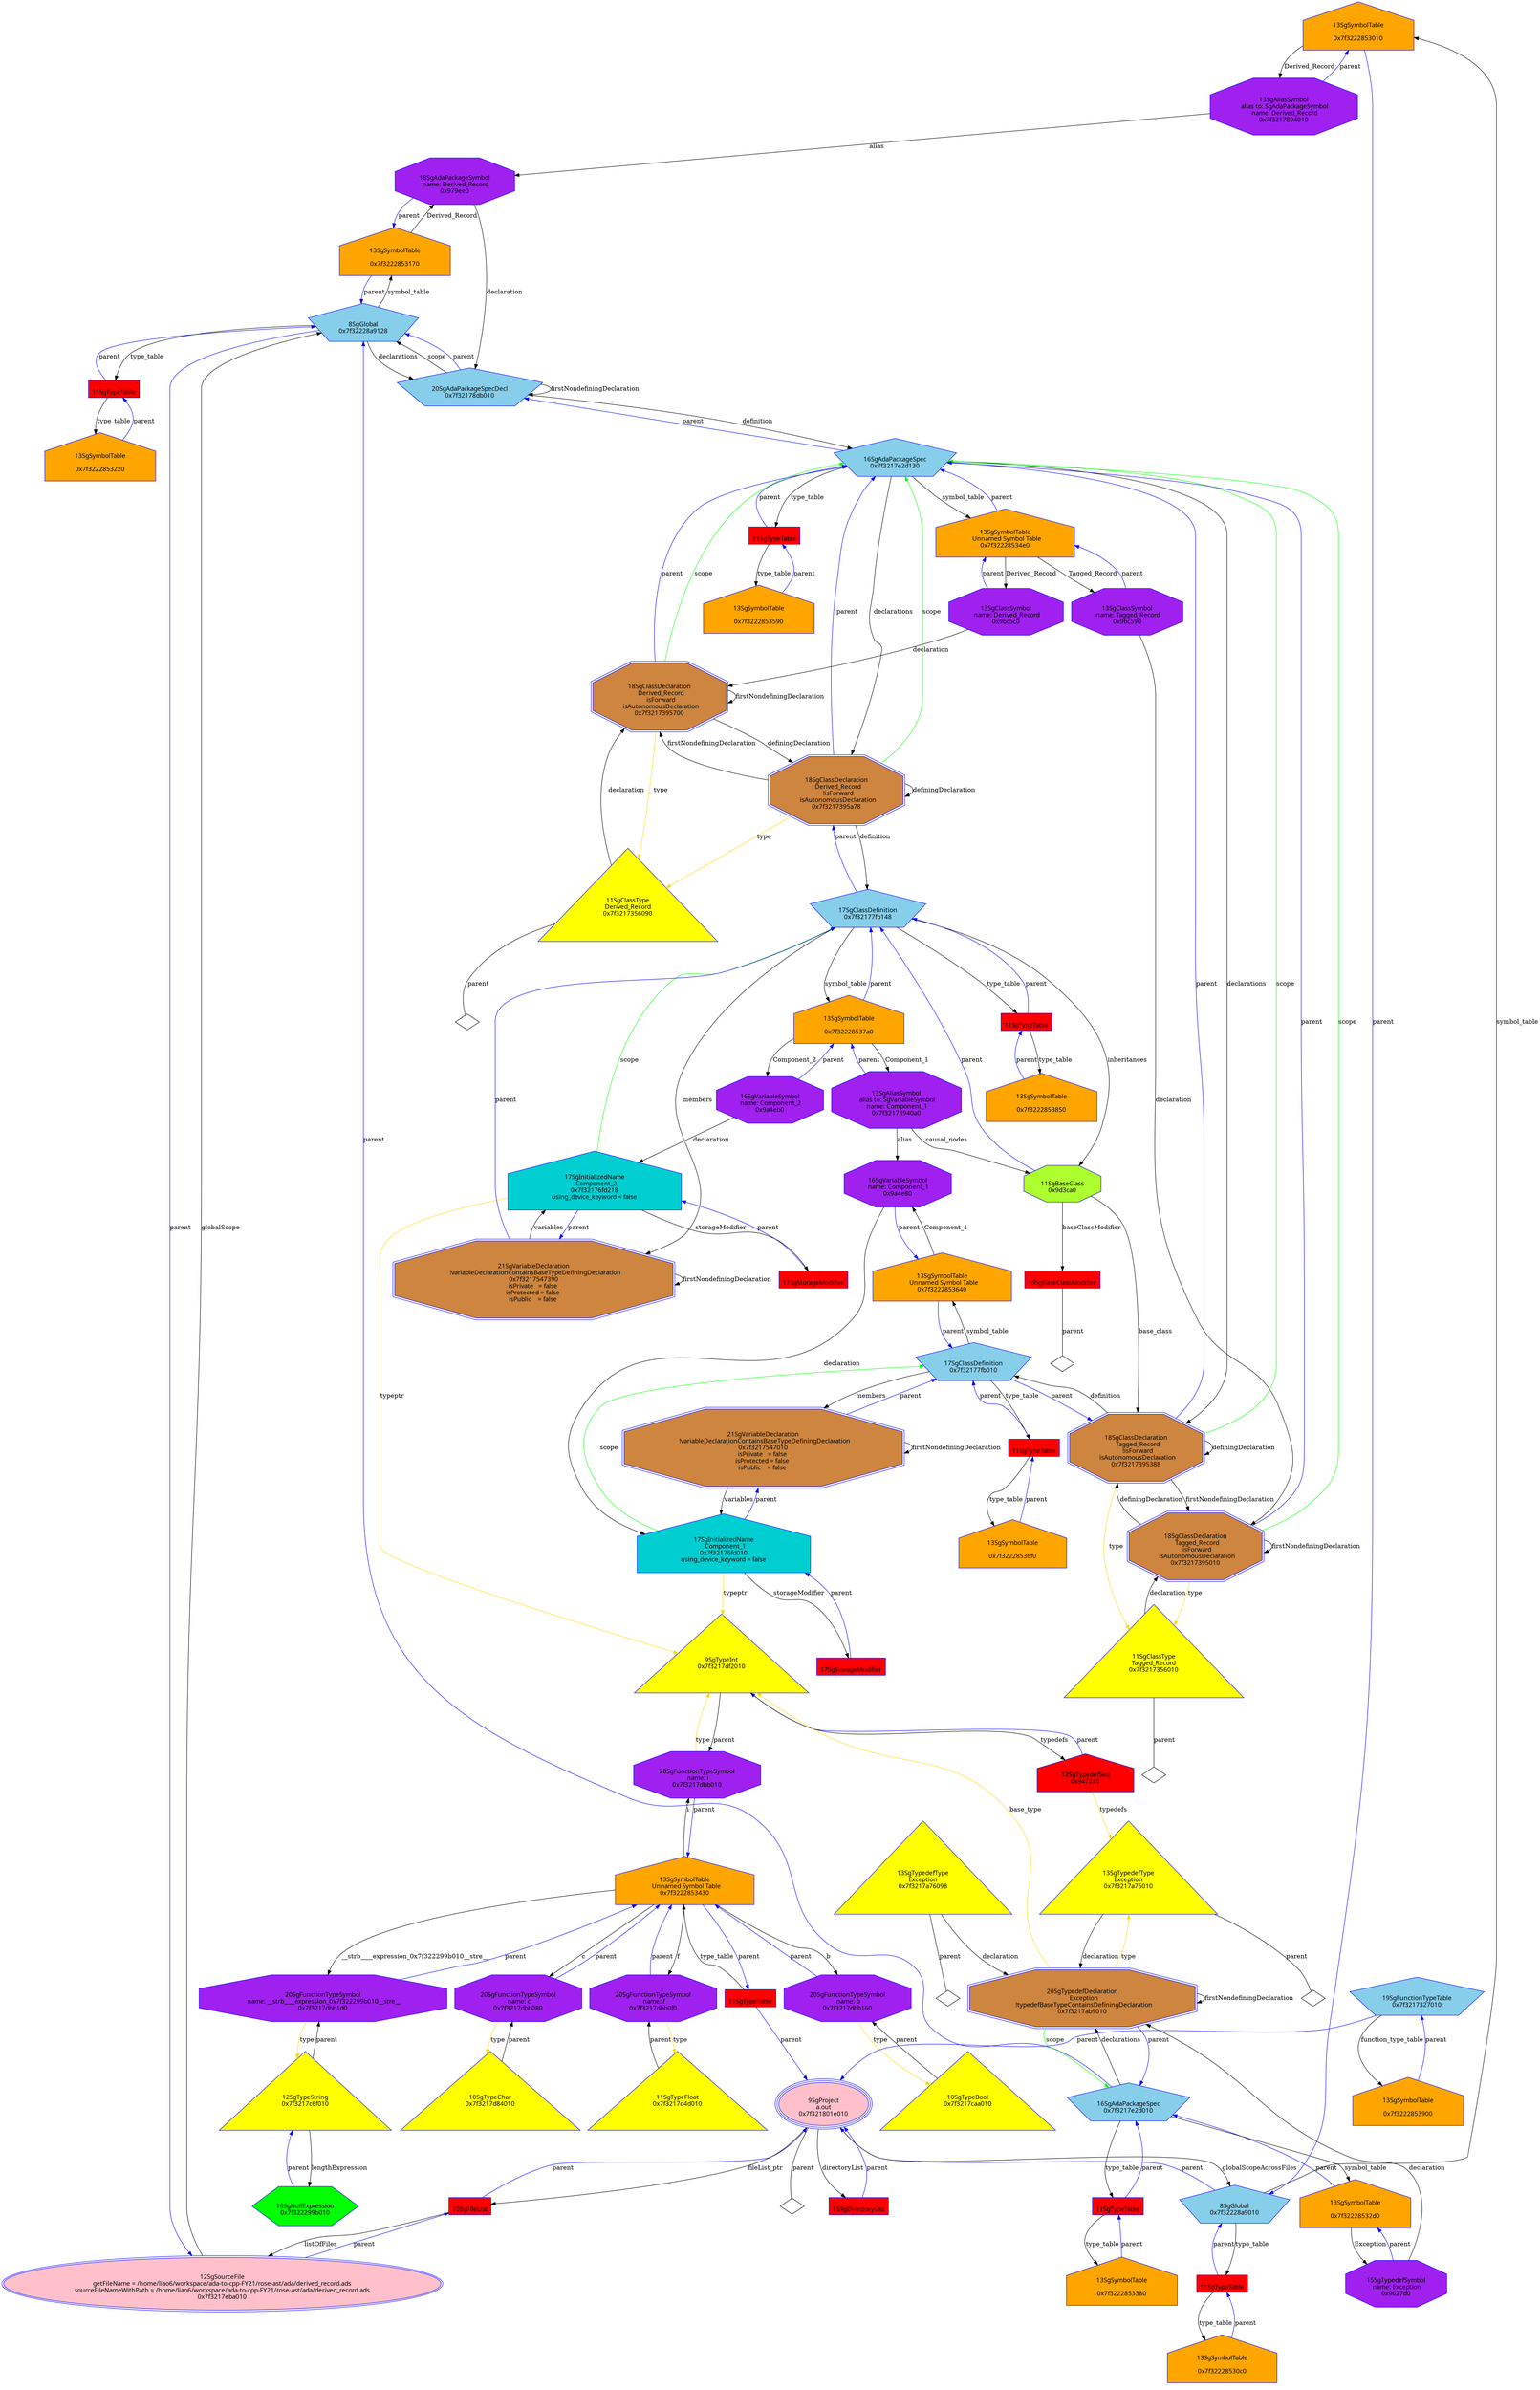 digraph "Gderived_record.ads.dot" {
"0x7f3222853010"[label="\n13SgSymbolTable\n  \n  0x7f3222853010  " shape=house,regular=0,URL="\N",tooltip="more info at \N",sides=5,peripheries=1,color="blue",fillcolor=orange,fontname="7x13bold",fontcolor=black,style=filled];
"0x7f3222853010" -> "0x7f3217894010"[label="Derived_Record" dir=forward ];
"0x7f3222853010" -> "0x7f32228a9010"[label="parent" color="blue" dir=forward ];
"0x7f32228530c0"[label="\n13SgSymbolTable\n  \n  0x7f32228530c0  " shape=house,regular=0,URL="\N",tooltip="more info at \N",sides=5,peripheries=1,color="blue",fillcolor=orange,fontname="7x13bold",fontcolor=black,style=filled];
"0x7f32228530c0" -> "0x8a4a00"[label="parent" color="blue" dir=forward ];
"0x7f3222853170"[label="\n13SgSymbolTable\n  \n  0x7f3222853170  " shape=house,regular=0,URL="\N",tooltip="more info at \N",sides=5,peripheries=1,color="blue",fillcolor=orange,fontname="7x13bold",fontcolor=black,style=filled];
"0x7f3222853170" -> "0x979ee0"[label="Derived_Record" dir=forward ];
"0x7f3222853170" -> "0x7f32228a9128"[label="parent" color="blue" dir=forward ];
"0x7f3222853220"[label="\n13SgSymbolTable\n  \n  0x7f3222853220  " shape=house,regular=0,URL="\N",tooltip="more info at \N",sides=5,peripheries=1,color="blue",fillcolor=orange,fontname="7x13bold",fontcolor=black,style=filled];
"0x7f3222853220" -> "0x8a4a28"[label="parent" color="blue" dir=forward ];
"0x7f32228532d0"[label="\n13SgSymbolTable\n  \n  0x7f32228532d0  " shape=house,regular=0,URL="\N",tooltip="more info at \N",sides=5,peripheries=1,color="blue",fillcolor=orange,fontname="7x13bold",fontcolor=black,style=filled];
"0x7f32228532d0" -> "0x9627d0"[label="Exception" dir=forward ];
"0x7f32228532d0" -> "0x7f3217e2d010"[label="parent" color="blue" dir=forward ];
"0x7f3222853380"[label="\n13SgSymbolTable\n  \n  0x7f3222853380  " shape=house,regular=0,URL="\N",tooltip="more info at \N",sides=5,peripheries=1,color="blue",fillcolor=orange,fontname="7x13bold",fontcolor=black,style=filled];
"0x7f3222853380" -> "0x8a4a50"[label="parent" color="blue" dir=forward ];
"0x7f3222853430"[label="\n13SgSymbolTable\n  Unnamed Symbol Table\n  0x7f3222853430  " shape=house,regular=0,URL="\N",tooltip="more info at \N",sides=5,peripheries=1,color="blue",fillcolor=orange,fontname="7x13bold",fontcolor=black,style=filled];
"0x7f3222853430" -> "0x7f3217dbb1d0"[label="__strb____expression_0x7f322299b010__stre__" dir=forward ];
"0x7f3222853430" -> "0x7f3217dbb160"[label="b" dir=forward ];
"0x7f3222853430" -> "0x7f3217dbb0f0"[label="f" dir=forward ];
"0x7f3222853430" -> "0x7f3217dbb080"[label="c" dir=forward ];
"0x7f3222853430" -> "0x7f3217dbb010"[label="i" dir=forward ];
"0x7f3222853430" -> "0x8a4a78"[label="parent" color="blue" dir=forward ];
"0x7f32228534e0"[label="\n13SgSymbolTable\n  Unnamed Symbol Table\n  0x7f32228534e0  " shape=house,regular=0,URL="\N",tooltip="more info at \N",sides=5,peripheries=1,color="blue",fillcolor=orange,fontname="7x13bold",fontcolor=black,style=filled];
"0x7f32228534e0" -> "0x9bc5c0"[label="Derived_Record" dir=forward ];
"0x7f32228534e0" -> "0x9bc590"[label="Tagged_Record" dir=forward ];
"0x7f32228534e0" -> "0x7f3217e2d130"[label="parent" color="blue" dir=forward ];
"0x7f3222853590"[label="\n13SgSymbolTable\n  \n  0x7f3222853590  " shape=house,regular=0,URL="\N",tooltip="more info at \N",sides=5,peripheries=1,color="blue",fillcolor=orange,fontname="7x13bold",fontcolor=black,style=filled];
"0x7f3222853590" -> "0x8a4aa0"[label="parent" color="blue" dir=forward ];
"0x7f3222853640"[label="\n13SgSymbolTable\n  Unnamed Symbol Table\n  0x7f3222853640  " shape=house,regular=0,URL="\N",tooltip="more info at \N",sides=5,peripheries=1,color="blue",fillcolor=orange,fontname="7x13bold",fontcolor=black,style=filled];
"0x7f3222853640" -> "0x9a4e80"[label="Component_1" dir=forward ];
"0x7f3222853640" -> "0x7f32177fb010"[label="parent" color="blue" dir=forward ];
"0x7f32228536f0"[label="\n13SgSymbolTable\n  \n  0x7f32228536f0  " shape=house,regular=0,URL="\N",tooltip="more info at \N",sides=5,peripheries=1,color="blue",fillcolor=orange,fontname="7x13bold",fontcolor=black,style=filled];
"0x7f32228536f0" -> "0x8a4ac8"[label="parent" color="blue" dir=forward ];
"0x7f32228537a0"[label="\n13SgSymbolTable\n  \n  0x7f32228537a0  " shape=house,regular=0,URL="\N",tooltip="more info at \N",sides=5,peripheries=1,color="blue",fillcolor=orange,fontname="7x13bold",fontcolor=black,style=filled];
"0x7f32228537a0" -> "0x7f32178940a0"[label="Component_1" dir=forward ];
"0x7f32228537a0" -> "0x9a4eb0"[label="Component_2" dir=forward ];
"0x7f32228537a0" -> "0x7f32177fb148"[label="parent" color="blue" dir=forward ];
"0x7f3222853850"[label="\n13SgSymbolTable\n  \n  0x7f3222853850  " shape=house,regular=0,URL="\N",tooltip="more info at \N",sides=5,peripheries=1,color="blue",fillcolor=orange,fontname="7x13bold",fontcolor=black,style=filled];
"0x7f3222853850" -> "0x8a4af0"[label="parent" color="blue" dir=forward ];
"0x7f3222853900"[label="\n13SgSymbolTable\n  \n  0x7f3222853900  " shape=house,regular=0,URL="\N",tooltip="more info at \N",sides=5,peripheries=1,color="blue",fillcolor=orange,fontname="7x13bold",fontcolor=black,style=filled];
"0x7f3222853900" -> "0x7f3217327010"[label="parent" color="blue" dir=forward ];
"0x9915f0"[label="\n17SgStorageModifier" shape=polygon,regular=0,URL="\N",tooltip="more info at \N",sides=4,peripheries=1,color="blue",fillcolor=red,fontname="7x13bold",fontcolor=black,style=filled];
"0x9915f0" -> "0x7f32176fd010"[label="parent" color="blue" dir=forward ];
"0x991618"[label="\n17SgStorageModifier" shape=polygon,regular=0,URL="\N",tooltip="more info at \N",sides=4,peripheries=1,color="blue",fillcolor=red,fontname="7x13bold",fontcolor=black,style=filled];
"0x991618" -> "0x7f32176fd218"[label="parent" color="blue" dir=forward ];
"0x7f322282b010"[label="\n19SgBaseClassModifier" shape=polygon,regular=0,URL="\N",tooltip="more info at \N",sides=4,peripheries=1,color="blue",fillcolor=red,fontname="7x13bold",fontcolor=black,style=filled];
"0x7f322282b010" -> "0x7f322282b010__parent__null"[label="parent" dir=none ];
"0x7f322282b010__parent__null"[label="" shape=diamond ];
"0x7f3217eba010"[label="\n12SgSourceFile\n  getFileName = /home/liao6/workspace/ada-to-cpp-FY21/rose-ast/ada/derived_record.ads  \n  sourceFileNameWithPath = /home/liao6/workspace/ada-to-cpp-FY21/rose-ast/ada/derived_record.ads  \n  0x7f3217eba010  " shape=ellipse,regular=0,URL="\N",tooltip="more info at \N",sides=5,peripheries=2,color="blue",fillcolor=pink,fontname="7x13bold",fontcolor=black,style=filled];
"0x7f3217eba010" -> "0x7f32228a9128"[label="globalScope" dir=forward ];
"0x7f3217eba010" -> "0x869f80"[label="parent" color="blue" dir=forward ];
"0x869f80"[label="\n10SgFileList" shape=polygon,regular=0,URL="\N",tooltip="more info at \N",sides=4,peripheries=1,color="blue",fillcolor=red,fontname="7x13bold",fontcolor=black,style=filled];
"0x869f80" -> "0x7f3217eba010"[label="listOfFiles" dir=forward ];
"0x869f80" -> "0x7f321801e010"[label="parent" color="blue" dir=forward ];
"0x889390"[label="\n15SgDirectoryList" shape=polygon,regular=0,URL="\N",tooltip="more info at \N",sides=4,peripheries=1,color="blue",fillcolor=red,fontname="7x13bold",fontcolor=black,style=filled];
"0x889390" -> "0x7f321801e010"[label="parent" color="blue" dir=forward ];
"0x7f321801e010"[label="\n9SgProject\n  a.out  \n  0x7f321801e010  " shape=ellipse,regular=0,URL="\N",tooltip="more info at \N",sides=5,peripheries=3,color="blue",fillcolor=pink,fontname="7x13bold",fontcolor=black,style=filled];
"0x7f321801e010" -> "0x869f80"[label="fileList_ptr" dir=forward ];
"0x7f321801e010" -> "0x889390"[label="directoryList" dir=forward ];
"0x7f321801e010" -> "0x7f32228a9010"[label="globalScopeAcrossFiles" dir=forward ];
"0x7f321801e010" -> "0x7f321801e010__parent__null"[label="parent" dir=none ];
"0x7f321801e010__parent__null"[label="" shape=diamond ];
"0x947240"[label="\n12SgTypedefSeq\n  0x947240  " shape=house,regular=0,URL="\N",tooltip="more info at \N",sides=5,peripheries=1,color="blue",fillcolor=red,fontname="7x13bold",fontcolor=black,style=filled];
"0x947240" -> "0x7f3217a76010"[label="typedefs" color="gold1" dir=forward ];
"0x947240" -> "0x7f3217df2010"[label="parent" color="blue" dir=forward ];
"0x9d3ca0"[label="\n11SgBaseClass\n  0x9d3ca0  " shape=polygon,regular=0,URL="\N",tooltip="more info at \N",sides=8,peripheries=1,color="blue",fillcolor=greenyellow,fontname="7x13bold",fontcolor=black,style=filled];
"0x9d3ca0" -> "0x7f3217395388"[label="base_class" dir=forward ];
"0x9d3ca0" -> "0x7f322282b010"[label="baseClassModifier" dir=forward ];
"0x9d3ca0" -> "0x7f32177fb148"[label="parent" color="blue" dir=forward ];
"0x8a4a00"[label="\n11SgTypeTable" shape=polygon,regular=0,URL="\N",tooltip="more info at \N",sides=4,peripheries=1,color="blue",fillcolor=red,fontname="7x13bold",fontcolor=black,style=filled];
"0x8a4a00" -> "0x7f32228530c0"[label="type_table" dir=forward ];
"0x8a4a00" -> "0x7f32228a9010"[label="parent" color="blue" dir=forward ];
"0x8a4a28"[label="\n11SgTypeTable" shape=polygon,regular=0,URL="\N",tooltip="more info at \N",sides=4,peripheries=1,color="blue",fillcolor=red,fontname="7x13bold",fontcolor=black,style=filled];
"0x8a4a28" -> "0x7f3222853220"[label="type_table" dir=forward ];
"0x8a4a28" -> "0x7f32228a9128"[label="parent" color="blue" dir=forward ];
"0x8a4a50"[label="\n11SgTypeTable" shape=polygon,regular=0,URL="\N",tooltip="more info at \N",sides=4,peripheries=1,color="blue",fillcolor=red,fontname="7x13bold",fontcolor=black,style=filled];
"0x8a4a50" -> "0x7f3222853380"[label="type_table" dir=forward ];
"0x8a4a50" -> "0x7f3217e2d010"[label="parent" color="blue" dir=forward ];
"0x8a4a78"[label="\n11SgTypeTable" shape=polygon,regular=0,URL="\N",tooltip="more info at \N",sides=4,peripheries=1,color="blue",fillcolor=red,fontname="7x13bold",fontcolor=black,style=filled];
"0x8a4a78" -> "0x7f3222853430"[label="type_table" dir=forward ];
"0x8a4a78" -> "0x7f321801e010"[label="parent" color="blue" dir=forward ];
"0x8a4aa0"[label="\n11SgTypeTable" shape=polygon,regular=0,URL="\N",tooltip="more info at \N",sides=4,peripheries=1,color="blue",fillcolor=red,fontname="7x13bold",fontcolor=black,style=filled];
"0x8a4aa0" -> "0x7f3222853590"[label="type_table" dir=forward ];
"0x8a4aa0" -> "0x7f3217e2d130"[label="parent" color="blue" dir=forward ];
"0x8a4ac8"[label="\n11SgTypeTable" shape=polygon,regular=0,URL="\N",tooltip="more info at \N",sides=4,peripheries=1,color="blue",fillcolor=red,fontname="7x13bold",fontcolor=black,style=filled];
"0x8a4ac8" -> "0x7f32228536f0"[label="type_table" dir=forward ];
"0x8a4ac8" -> "0x7f32177fb010"[label="parent" color="blue" dir=forward ];
"0x8a4af0"[label="\n11SgTypeTable" shape=polygon,regular=0,URL="\N",tooltip="more info at \N",sides=4,peripheries=1,color="blue",fillcolor=red,fontname="7x13bold",fontcolor=black,style=filled];
"0x8a4af0" -> "0x7f3222853850"[label="type_table" dir=forward ];
"0x8a4af0" -> "0x7f32177fb148"[label="parent" color="blue" dir=forward ];
"0x7f3217d84010"[label="\n10SgTypeChar\n  0x7f3217d84010  \n   \n   " shape=polygon,regular=0,URL="\N",tooltip="more info at \N",sides=3,peripheries=1,color="blue",fillcolor=yellow,fontname="7x13bold",fontcolor=black,style=filled];
"0x7f3217d84010" -> "0x7f3217dbb080"[label="parent" dir=forward ];
"0x7f3217df2010"[label="\n9SgTypeInt\n  0x7f3217df2010  \n   \n   " shape=polygon,regular=0,URL="\N",tooltip="more info at \N",sides=3,peripheries=1,color="blue",fillcolor=yellow,fontname="7x13bold",fontcolor=black,style=filled];
"0x7f3217df2010" -> "0x947240"[label="typedefs" dir=forward ];
"0x7f3217df2010" -> "0x7f3217dbb010"[label="parent" dir=forward ];
"0x7f3217d4d010"[label="\n11SgTypeFloat\n  0x7f3217d4d010  \n   \n   " shape=polygon,regular=0,URL="\N",tooltip="more info at \N",sides=3,peripheries=1,color="blue",fillcolor=yellow,fontname="7x13bold",fontcolor=black,style=filled];
"0x7f3217d4d010" -> "0x7f3217dbb0f0"[label="parent" dir=forward ];
"0x7f3217c6f010"[label="\n12SgTypeString\n  0x7f3217c6f010  \n   \n   " shape=polygon,regular=0,URL="\N",tooltip="more info at \N",sides=3,peripheries=1,color="blue",fillcolor=yellow,fontname="7x13bold",fontcolor=black,style=filled];
"0x7f3217c6f010" -> "0x7f322299b010"[label="lengthExpression" dir=forward ];
"0x7f3217c6f010" -> "0x7f3217dbb1d0"[label="parent" dir=forward ];
"0x7f3217caa010"[label="\n10SgTypeBool\n  0x7f3217caa010  \n   \n   " shape=polygon,regular=0,URL="\N",tooltip="more info at \N",sides=3,peripheries=1,color="blue",fillcolor=yellow,fontname="7x13bold",fontcolor=black,style=filled];
"0x7f3217caa010" -> "0x7f3217dbb160"[label="parent" dir=forward ];
"0x7f3217a76010"[label="\n13SgTypedefType\nException\n  0x7f3217a76010  \n   \n   " shape=polygon,regular=0,URL="\N",tooltip="more info at \N",sides=3,peripheries=1,color="blue",fillcolor=yellow,fontname="7x13bold",fontcolor=black,style=filled];
"0x7f3217a76010" -> "0x7f3217ab9010"[label="declaration" dir=forward ];
"0x7f3217a76010" -> "0x7f3217a76010__parent__null"[label="parent" dir=none ];
"0x7f3217a76010__parent__null"[label="" shape=diamond ];
"0x7f3217a76098"[label="\n13SgTypedefType\nException\n  0x7f3217a76098  \n   \n   " shape=polygon,regular=0,URL="\N",tooltip="more info at \N",sides=3,peripheries=1,color="blue",fillcolor=yellow,fontname="7x13bold",fontcolor=black,style=filled];
"0x7f3217a76098" -> "0x7f3217ab9010"[label="declaration" dir=forward ];
"0x7f3217a76098" -> "0x7f3217a76098__parent__null"[label="parent" dir=none ];
"0x7f3217a76098__parent__null"[label="" shape=diamond ];
"0x7f3217356010"[label="\n11SgClassType\nTagged_Record\n  0x7f3217356010  \n   \n   " shape=polygon,regular=0,URL="\N",tooltip="more info at \N",sides=3,peripheries=1,color="blue",fillcolor=yellow,fontname="7x13bold",fontcolor=black,style=filled];
"0x7f3217356010" -> "0x7f3217395010"[label="declaration" dir=forward ];
"0x7f3217356010" -> "0x7f3217356010__parent__null"[label="parent" dir=none ];
"0x7f3217356010__parent__null"[label="" shape=diamond ];
"0x7f3217356090"[label="\n11SgClassType\nDerived_Record\n  0x7f3217356090  \n   \n   " shape=polygon,regular=0,URL="\N",tooltip="more info at \N",sides=3,peripheries=1,color="blue",fillcolor=yellow,fontname="7x13bold",fontcolor=black,style=filled];
"0x7f3217356090" -> "0x7f3217395700"[label="declaration" dir=forward ];
"0x7f3217356090" -> "0x7f3217356090__parent__null"[label="parent" dir=none ];
"0x7f3217356090__parent__null"[label="" shape=diamond ];
"0x7f32228a9010"[label="\n8SgGlobal\n  0x7f32228a9010  " shape=polygon,regular=0,URL="\N",tooltip="more info at \N",sides=5,peripheries=1,color="blue",fillcolor=skyblue,fontname="7x13bold",fontcolor=black,style=filled];
"0x7f32228a9010" -> "0x7f3222853010"[label="symbol_table" dir=forward ];
"0x7f32228a9010" -> "0x8a4a00"[label="type_table" dir=forward ];
"0x7f32228a9010" -> "0x7f321801e010"[label="parent" color="blue" dir=forward ];
"0x7f32228a9128"[label="\n8SgGlobal\n  0x7f32228a9128  " shape=polygon,regular=0,URL="\N",tooltip="more info at \N",sides=5,peripheries=1,color="blue",fillcolor=skyblue,fontname="7x13bold",fontcolor=black,style=filled];
"0x7f32228a9128" -> "0x7f32178db010"[label="declarations" dir=forward ];
"0x7f32228a9128" -> "0x7f3222853170"[label="symbol_table" dir=forward ];
"0x7f32228a9128" -> "0x8a4a28"[label="type_table" dir=forward ];
"0x7f32228a9128" -> "0x7f3217eba010"[label="parent" color="blue" dir=forward ];
"0x7f3217327010"[label="\n19SgFunctionTypeTable\n  0x7f3217327010  " shape=polygon,regular=0,URL="\N",tooltip="more info at \N",sides=5,peripheries=1,color="blue",fillcolor=skyblue,fontname="7x13bold",fontcolor=black,style=filled];
"0x7f3217327010" -> "0x7f3222853900"[label="function_type_table" dir=forward ];
"0x7f3217327010" -> "0x7f321801e010"[label="parent" color="blue" dir=forward ];
"0x7f3217ab9010"[label="\n20SgTypedefDeclaration\n  Exception\n  !typedefBaseTypeContainsDefiningDeclaration\n  0x7f3217ab9010  " shape=polygon,regular=0,URL="\N",tooltip="more info at \N",sides=8,peripheries=2,color="blue",fillcolor=peru,fontname="7x13bold",fontcolor=black,style=filled];
"0x7f3217ab9010" -> "0x7f3217df2010"[label="base_type" color="gold1" dir=forward ];
"0x7f3217ab9010" -> "0x7f3217a76010"[label="type" color="gold1" dir=forward ];
"0x7f3217ab9010" -> "0x7f3217e2d010"[label="scope" color="green" dir=forward ];
"0x7f3217ab9010" -> "0x7f3217ab9010"[label="firstNondefiningDeclaration" dir=forward ];
"0x7f3217ab9010" -> "0x7f3217e2d010"[label="parent" color="blue" dir=forward ];
"0x7f3217547010"[label="\n21SgVariableDeclaration\n  !variableDeclarationContainsBaseTypeDefiningDeclaration\n  0x7f3217547010  \n isPrivate   = false  \n isProtected = false  \n isPublic    = false  " shape=polygon,regular=0,URL="\N",tooltip="more info at \N",sides=8,peripheries=2,color="blue",fillcolor=peru,fontname="7x13bold",fontcolor=black,style=filled];
"0x7f3217547010" -> "0x7f32176fd010"[label="variables" dir=forward ];
"0x7f3217547010" -> "0x7f3217547010"[label="firstNondefiningDeclaration" dir=forward ];
"0x7f3217547010" -> "0x7f32177fb010"[label="parent" color="blue" dir=forward ];
"0x7f3217547390"[label="\n21SgVariableDeclaration\n  !variableDeclarationContainsBaseTypeDefiningDeclaration\n  0x7f3217547390  \n isPrivate   = false  \n isProtected = false  \n isPublic    = false  " shape=polygon,regular=0,URL="\N",tooltip="more info at \N",sides=8,peripheries=2,color="blue",fillcolor=peru,fontname="7x13bold",fontcolor=black,style=filled];
"0x7f3217547390" -> "0x7f32176fd218"[label="variables" dir=forward ];
"0x7f3217547390" -> "0x7f3217547390"[label="firstNondefiningDeclaration" dir=forward ];
"0x7f3217547390" -> "0x7f32177fb148"[label="parent" color="blue" dir=forward ];
"0x7f3217395010"[label="\n18SgClassDeclaration\n  Tagged_Record\n  isForward\n  isAutonomousDeclaration\n  0x7f3217395010  " shape=polygon,regular=0,URL="\N",tooltip="more info at \N",sides=8,peripheries=2,color="blue",fillcolor=peru,fontname="7x13bold",fontcolor=black,style=filled];
"0x7f3217395010" -> "0x7f3217356010"[label="type" color="gold1" dir=forward ];
"0x7f3217395010" -> "0x7f3217e2d130"[label="scope" color="green" dir=forward ];
"0x7f3217395010" -> "0x7f3217395388"[label="definingDeclaration" dir=forward ];
"0x7f3217395010" -> "0x7f3217395010"[label="firstNondefiningDeclaration" dir=forward ];
"0x7f3217395010" -> "0x7f3217e2d130"[label="parent" color="blue" dir=forward ];
"0x7f3217395388"[label="\n18SgClassDeclaration\n  Tagged_Record\n  !isForward\n  isAutonomousDeclaration\n  0x7f3217395388  " shape=polygon,regular=0,URL="\N",tooltip="more info at \N",sides=8,peripheries=2,color="blue",fillcolor=peru,fontname="7x13bold",fontcolor=black,style=filled];
"0x7f3217395388" -> "0x7f3217356010"[label="type" color="gold1" dir=forward ];
"0x7f3217395388" -> "0x7f32177fb010"[label="definition" dir=forward ];
"0x7f3217395388" -> "0x7f3217e2d130"[label="scope" color="green" dir=forward ];
"0x7f3217395388" -> "0x7f3217395388"[label="definingDeclaration" dir=forward ];
"0x7f3217395388" -> "0x7f3217395010"[label="firstNondefiningDeclaration" dir=forward ];
"0x7f3217395388" -> "0x7f3217e2d130"[label="parent" color="blue" dir=forward ];
"0x7f3217395700"[label="\n18SgClassDeclaration\n  Derived_Record\n  isForward\n  isAutonomousDeclaration\n  0x7f3217395700  " shape=polygon,regular=0,URL="\N",tooltip="more info at \N",sides=8,peripheries=2,color="blue",fillcolor=peru,fontname="7x13bold",fontcolor=black,style=filled];
"0x7f3217395700" -> "0x7f3217356090"[label="type" color="gold1" dir=forward ];
"0x7f3217395700" -> "0x7f3217e2d130"[label="scope" color="green" dir=forward ];
"0x7f3217395700" -> "0x7f3217395a78"[label="definingDeclaration" dir=forward ];
"0x7f3217395700" -> "0x7f3217395700"[label="firstNondefiningDeclaration" dir=forward ];
"0x7f3217395700" -> "0x7f3217e2d130"[label="parent" color="blue" dir=forward ];
"0x7f3217395a78"[label="\n18SgClassDeclaration\n  Derived_Record\n  !isForward\n  isAutonomousDeclaration\n  0x7f3217395a78  " shape=polygon,regular=0,URL="\N",tooltip="more info at \N",sides=8,peripheries=2,color="blue",fillcolor=peru,fontname="7x13bold",fontcolor=black,style=filled];
"0x7f3217395a78" -> "0x7f3217356090"[label="type" color="gold1" dir=forward ];
"0x7f3217395a78" -> "0x7f32177fb148"[label="definition" dir=forward ];
"0x7f3217395a78" -> "0x7f3217e2d130"[label="scope" color="green" dir=forward ];
"0x7f3217395a78" -> "0x7f3217395a78"[label="definingDeclaration" dir=forward ];
"0x7f3217395a78" -> "0x7f3217395700"[label="firstNondefiningDeclaration" dir=forward ];
"0x7f3217395a78" -> "0x7f3217e2d130"[label="parent" color="blue" dir=forward ];
"0x7f32177fb010"[label="\n17SgClassDefinition\n  0x7f32177fb010  " shape=polygon,regular=0,URL="\N",tooltip="more info at \N",sides=5,peripheries=1,color="blue",fillcolor=skyblue,fontname="7x13bold",fontcolor=black,style=filled];
"0x7f32177fb010" -> "0x7f3217547010"[label="members" dir=forward ];
"0x7f32177fb010" -> "0x7f3222853640"[label="symbol_table" dir=forward ];
"0x7f32177fb010" -> "0x8a4ac8"[label="type_table" dir=forward ];
"0x7f32177fb010" -> "0x7f3217395388"[label="parent" color="blue" dir=forward ];
"0x7f32177fb148"[label="\n17SgClassDefinition\n  0x7f32177fb148  " shape=polygon,regular=0,URL="\N",tooltip="more info at \N",sides=5,peripheries=1,color="blue",fillcolor=skyblue,fontname="7x13bold",fontcolor=black,style=filled];
"0x7f32177fb148" -> "0x7f3217547390"[label="members" dir=forward ];
"0x7f32177fb148" -> "0x9d3ca0"[label="inheritances" dir=forward ];
"0x7f32177fb148" -> "0x7f32228537a0"[label="symbol_table" dir=forward ];
"0x7f32177fb148" -> "0x8a4af0"[label="type_table" dir=forward ];
"0x7f32177fb148" -> "0x7f3217395a78"[label="parent" color="blue" dir=forward ];
"0x7f3217e2d010"[label="\n16SgAdaPackageSpec\n  0x7f3217e2d010  " shape=polygon,regular=0,URL="\N",tooltip="more info at \N",sides=5,peripheries=1,color="blue",fillcolor=skyblue,fontname="7x13bold",fontcolor=black,style=filled];
"0x7f3217e2d010" -> "0x7f3217ab9010"[label="declarations" dir=forward ];
"0x7f3217e2d010" -> "0x7f32228532d0"[label="symbol_table" dir=forward ];
"0x7f3217e2d010" -> "0x8a4a50"[label="type_table" dir=forward ];
"0x7f3217e2d010" -> "0x7f32228a9128"[label="parent" color="blue" dir=forward ];
"0x7f3217e2d130"[label="\n16SgAdaPackageSpec\n  0x7f3217e2d130  " shape=polygon,regular=0,URL="\N",tooltip="more info at \N",sides=5,peripheries=1,color="blue",fillcolor=skyblue,fontname="7x13bold",fontcolor=black,style=filled];
"0x7f3217e2d130" -> "0x7f3217395388"[label="declarations" dir=forward ];
"0x7f3217e2d130" -> "0x7f3217395a78"[label="declarations" dir=forward ];
"0x7f3217e2d130" -> "0x7f32228534e0"[label="symbol_table" dir=forward ];
"0x7f3217e2d130" -> "0x8a4aa0"[label="type_table" dir=forward ];
"0x7f3217e2d130" -> "0x7f32178db010"[label="parent" color="blue" dir=forward ];
"0x7f32178db010"[label="\n20SgAdaPackageSpecDecl\n  0x7f32178db010  " shape=polygon,regular=0,URL="\N",tooltip="more info at \N",sides=5,peripheries=1,color="blue",fillcolor=skyblue,fontname="7x13bold",fontcolor=black,style=filled];
"0x7f32178db010" -> "0x7f3217e2d130"[label="definition" dir=forward ];
"0x7f32178db010" -> "0x7f32228a9128"[label="scope" dir=forward ];
"0x7f32178db010" -> "0x7f32178db010"[label="firstNondefiningDeclaration" dir=forward ];
"0x7f32178db010" -> "0x7f32228a9128"[label="parent" color="blue" dir=forward ];
"0x7f322299b010"[label="\n16SgNullExpression\n  0x7f322299b010  " shape=polygon,regular=0,URL="\N",tooltip="more info at \N",sides=6,peripheries=1,color="blue",fillcolor=green,fontname="7x13bold",fontcolor=black,style=filled];
"0x7f322299b010" -> "0x7f3217c6f010"[label="parent" color="blue" dir=forward ];
"0x9a4e80"[label="\n16SgVariableSymbol\n name: Component_1\n  0x9a4e80  " shape=polygon,regular=0,URL="\N",tooltip="more info at \N",sides=8,peripheries=1,color="blue",fillcolor=purple,fontname="7x13bold",fontcolor=black,style=filled];
"0x9a4e80" -> "0x7f32176fd010"[label="declaration" dir=forward ];
"0x9a4e80" -> "0x7f3222853640"[label="parent" color="blue" dir=forward ];
"0x9a4eb0"[label="\n16SgVariableSymbol\n name: Component_2\n  0x9a4eb0  " shape=polygon,regular=0,URL="\N",tooltip="more info at \N",sides=8,peripheries=1,color="blue",fillcolor=purple,fontname="7x13bold",fontcolor=black,style=filled];
"0x9a4eb0" -> "0x7f32176fd218"[label="declaration" dir=forward ];
"0x9a4eb0" -> "0x7f32228537a0"[label="parent" color="blue" dir=forward ];
"0x7f3217dbb010"[label="\n20SgFunctionTypeSymbol\n name: i\n  0x7f3217dbb010  " shape=polygon,regular=0,URL="\N",tooltip="more info at \N",sides=8,peripheries=1,color="blue",fillcolor=purple,fontname="7x13bold",fontcolor=black,style=filled];
"0x7f3217dbb010" -> "0x7f3217df2010"[label="type" color="gold1" dir=forward ];
"0x7f3217dbb010" -> "0x7f3222853430"[label="parent" color="blue" dir=forward ];
"0x7f3217dbb080"[label="\n20SgFunctionTypeSymbol\n name: c\n  0x7f3217dbb080  " shape=polygon,regular=0,URL="\N",tooltip="more info at \N",sides=8,peripheries=1,color="blue",fillcolor=purple,fontname="7x13bold",fontcolor=black,style=filled];
"0x7f3217dbb080" -> "0x7f3217d84010"[label="type" color="gold1" dir=forward ];
"0x7f3217dbb080" -> "0x7f3222853430"[label="parent" color="blue" dir=forward ];
"0x7f3217dbb0f0"[label="\n20SgFunctionTypeSymbol\n name: f\n  0x7f3217dbb0f0  " shape=polygon,regular=0,URL="\N",tooltip="more info at \N",sides=8,peripheries=1,color="blue",fillcolor=purple,fontname="7x13bold",fontcolor=black,style=filled];
"0x7f3217dbb0f0" -> "0x7f3217d4d010"[label="type" color="gold1" dir=forward ];
"0x7f3217dbb0f0" -> "0x7f3222853430"[label="parent" color="blue" dir=forward ];
"0x7f3217dbb160"[label="\n20SgFunctionTypeSymbol\n name: b\n  0x7f3217dbb160  " shape=polygon,regular=0,URL="\N",tooltip="more info at \N",sides=8,peripheries=1,color="blue",fillcolor=purple,fontname="7x13bold",fontcolor=black,style=filled];
"0x7f3217dbb160" -> "0x7f3217caa010"[label="type" color="gold1" dir=forward ];
"0x7f3217dbb160" -> "0x7f3222853430"[label="parent" color="blue" dir=forward ];
"0x7f3217dbb1d0"[label="\n20SgFunctionTypeSymbol\n name: __strb____expression_0x7f322299b010__stre__\n  0x7f3217dbb1d0  " shape=polygon,regular=0,URL="\N",tooltip="more info at \N",sides=8,peripheries=1,color="blue",fillcolor=purple,fontname="7x13bold",fontcolor=black,style=filled];
"0x7f3217dbb1d0" -> "0x7f3217c6f010"[label="type" color="gold1" dir=forward ];
"0x7f3217dbb1d0" -> "0x7f3222853430"[label="parent" color="blue" dir=forward ];
"0x9bc590"[label="\n13SgClassSymbol\n name: Tagged_Record\n  0x9bc590  " shape=polygon,regular=0,URL="\N",tooltip="more info at \N",sides=8,peripheries=1,color="blue",fillcolor=purple,fontname="7x13bold",fontcolor=black,style=filled];
"0x9bc590" -> "0x7f3217395010"[label="declaration" dir=forward ];
"0x9bc590" -> "0x7f32228534e0"[label="parent" color="blue" dir=forward ];
"0x9bc5c0"[label="\n13SgClassSymbol\n name: Derived_Record\n  0x9bc5c0  " shape=polygon,regular=0,URL="\N",tooltip="more info at \N",sides=8,peripheries=1,color="blue",fillcolor=purple,fontname="7x13bold",fontcolor=black,style=filled];
"0x9bc5c0" -> "0x7f3217395700"[label="declaration" dir=forward ];
"0x9bc5c0" -> "0x7f32228534e0"[label="parent" color="blue" dir=forward ];
"0x9627d0"[label="\n15SgTypedefSymbol\n name: Exception\n  0x9627d0  " shape=polygon,regular=0,URL="\N",tooltip="more info at \N",sides=8,peripheries=1,color="blue",fillcolor=purple,fontname="7x13bold",fontcolor=black,style=filled];
"0x9627d0" -> "0x7f3217ab9010"[label="declaration" dir=forward ];
"0x9627d0" -> "0x7f32228532d0"[label="parent" color="blue" dir=forward ];
"0x7f3217894010"[label="\n13SgAliasSymbol\n alias to: SgAdaPackageSymbol\n name: Derived_Record\n  0x7f3217894010  " shape=polygon,regular=0,URL="\N",tooltip="more info at \N",sides=8,peripheries=1,color="blue",fillcolor=purple,fontname="7x13bold",fontcolor=black,style=filled];
"0x7f3217894010" -> "0x979ee0"[label="alias" dir=forward ];
"0x7f3217894010" -> "0x7f3222853010"[label="parent" color="blue" dir=forward ];
"0x7f32178940a0"[label="\n13SgAliasSymbol\n alias to: SgVariableSymbol\n name: Component_1\n  0x7f32178940a0  " shape=polygon,regular=0,URL="\N",tooltip="more info at \N",sides=8,peripheries=1,color="blue",fillcolor=purple,fontname="7x13bold",fontcolor=black,style=filled];
"0x7f32178940a0" -> "0x9a4e80"[label="alias" dir=forward ];
"0x7f32178940a0" -> "0x9d3ca0"[label="causal_nodes" dir=forward ];
"0x7f32178940a0" -> "0x7f32228537a0"[label="parent" color="blue" dir=forward ];
"0x979ee0"[label="\n18SgAdaPackageSymbol\n name: Derived_Record\n  0x979ee0  " shape=polygon,regular=0,URL="\N",tooltip="more info at \N",sides=8,peripheries=1,color="blue",fillcolor=purple,fontname="7x13bold",fontcolor=black,style=filled];
"0x979ee0" -> "0x7f32178db010"[label="declaration" dir=forward ];
"0x979ee0" -> "0x7f3222853170"[label="parent" color="blue" dir=forward ];
"0x7f32176fd010"[label="\n17SgInitializedName\n  Component_1\n  0x7f32176fd010  \n  using_device_keyword = false  " shape=house,regular=0,URL="\N",tooltip="more info at \N",sides=5,peripheries=1,color="blue",fillcolor=darkturquoise,fontname="7x13bold",fontcolor=black,style=filled];
"0x7f32176fd010" -> "0x7f3217df2010"[label="typeptr" color="gold1" dir=forward ];
"0x7f32176fd010" -> "0x9915f0"[label="storageModifier" dir=forward ];
"0x7f32176fd010" -> "0x7f32177fb010"[label="scope" color="green" dir=forward ];
"0x7f32176fd010" -> "0x7f3217547010"[label="parent" color="blue" dir=forward ];
"0x7f32176fd218"[label="\n17SgInitializedName\n  Component_2\n  0x7f32176fd218  \n  using_device_keyword = false  " shape=house,regular=0,URL="\N",tooltip="more info at \N",sides=5,peripheries=1,color="blue",fillcolor=darkturquoise,fontname="7x13bold",fontcolor=black,style=filled];
"0x7f32176fd218" -> "0x7f3217df2010"[label="typeptr" color="gold1" dir=forward ];
"0x7f32176fd218" -> "0x991618"[label="storageModifier" dir=forward ];
"0x7f32176fd218" -> "0x7f32177fb148"[label="scope" color="green" dir=forward ];
"0x7f32176fd218" -> "0x7f3217547390"[label="parent" color="blue" dir=forward ];
}
